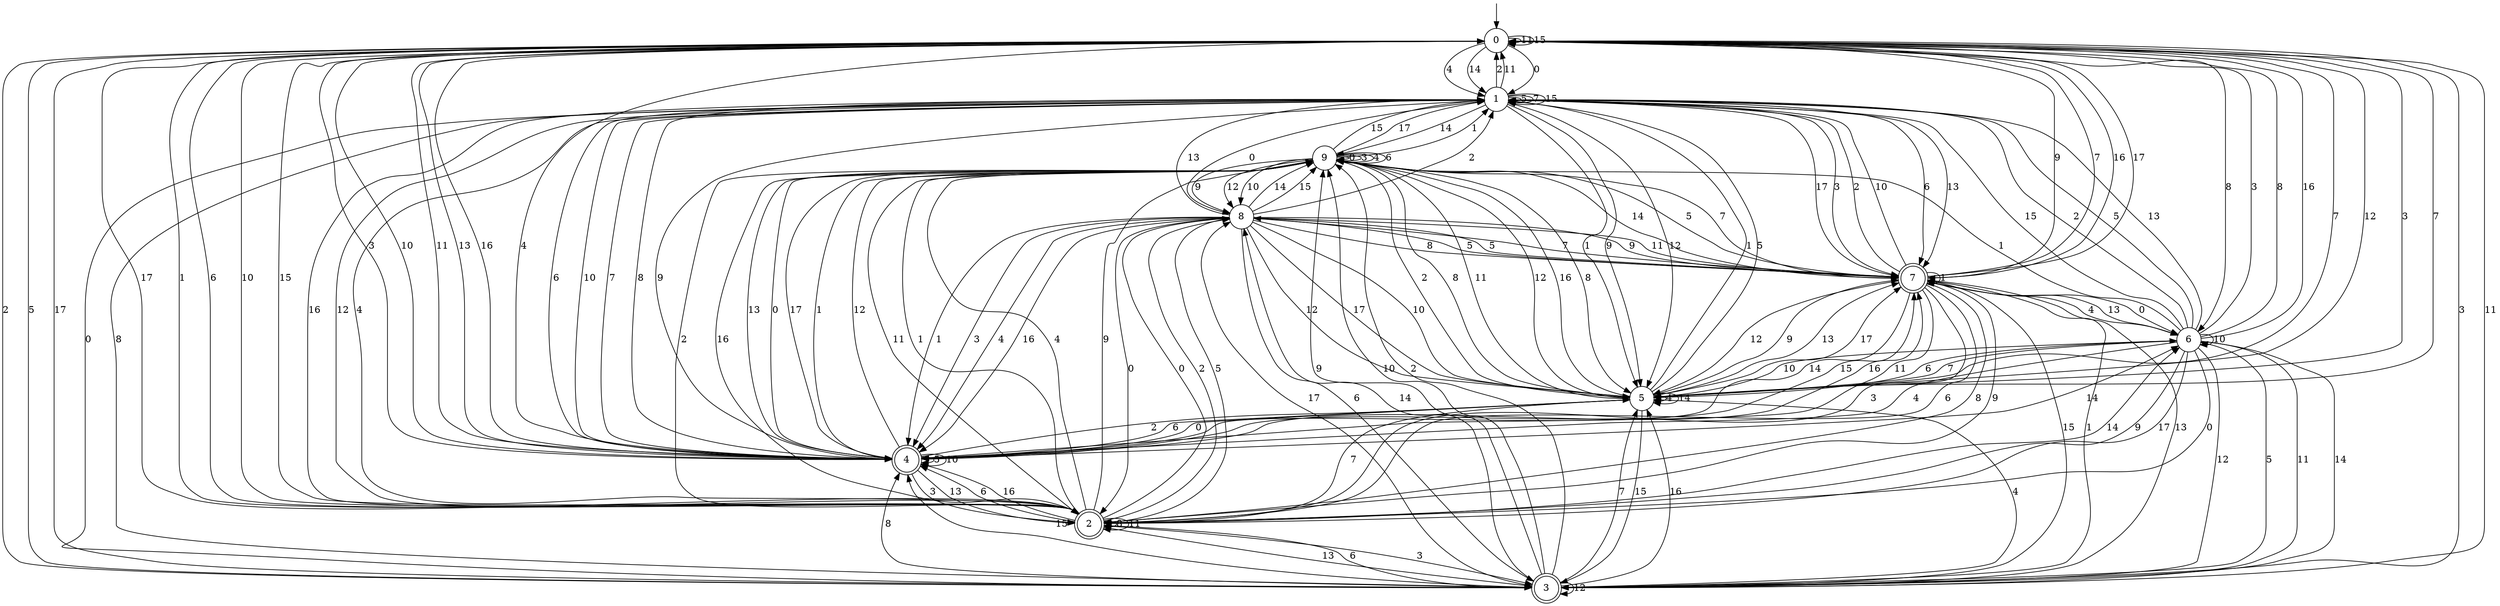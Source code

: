 digraph g {

	s0 [shape="circle" label="0"];
	s1 [shape="circle" label="1"];
	s2 [shape="doublecircle" label="2"];
	s3 [shape="doublecircle" label="3"];
	s4 [shape="doublecircle" label="4"];
	s5 [shape="circle" label="5"];
	s6 [shape="circle" label="6"];
	s7 [shape="doublecircle" label="7"];
	s8 [shape="circle" label="8"];
	s9 [shape="circle" label="9"];
	s0 -> s1 [label="0"];
	s0 -> s2 [label="1"];
	s0 -> s3 [label="2"];
	s0 -> s4 [label="3"];
	s0 -> s1 [label="4"];
	s0 -> s3 [label="5"];
	s0 -> s2 [label="6"];
	s0 -> s5 [label="7"];
	s0 -> s6 [label="8"];
	s0 -> s7 [label="9"];
	s0 -> s4 [label="10"];
	s0 -> s0 [label="11"];
	s0 -> s5 [label="12"];
	s0 -> s4 [label="13"];
	s0 -> s1 [label="14"];
	s0 -> s0 [label="15"];
	s0 -> s4 [label="16"];
	s0 -> s3 [label="17"];
	s1 -> s8 [label="0"];
	s1 -> s5 [label="1"];
	s1 -> s0 [label="2"];
	s1 -> s7 [label="3"];
	s1 -> s2 [label="4"];
	s1 -> s1 [label="5"];
	s1 -> s7 [label="6"];
	s1 -> s1 [label="7"];
	s1 -> s3 [label="8"];
	s1 -> s5 [label="9"];
	s1 -> s4 [label="10"];
	s1 -> s0 [label="11"];
	s1 -> s5 [label="12"];
	s1 -> s7 [label="13"];
	s1 -> s9 [label="14"];
	s1 -> s1 [label="15"];
	s1 -> s2 [label="16"];
	s1 -> s7 [label="17"];
	s2 -> s8 [label="0"];
	s2 -> s9 [label="1"];
	s2 -> s8 [label="2"];
	s2 -> s3 [label="3"];
	s2 -> s9 [label="4"];
	s2 -> s8 [label="5"];
	s2 -> s4 [label="6"];
	s2 -> s5 [label="7"];
	s2 -> s2 [label="8"];
	s2 -> s9 [label="9"];
	s2 -> s0 [label="10"];
	s2 -> s2 [label="11"];
	s2 -> s1 [label="12"];
	s2 -> s3 [label="13"];
	s2 -> s6 [label="14"];
	s2 -> s0 [label="15"];
	s2 -> s4 [label="16"];
	s2 -> s0 [label="17"];
	s3 -> s1 [label="0"];
	s3 -> s7 [label="1"];
	s3 -> s9 [label="2"];
	s3 -> s0 [label="3"];
	s3 -> s5 [label="4"];
	s3 -> s6 [label="5"];
	s3 -> s2 [label="6"];
	s3 -> s5 [label="7"];
	s3 -> s4 [label="8"];
	s3 -> s9 [label="9"];
	s3 -> s9 [label="10"];
	s3 -> s0 [label="11"];
	s3 -> s3 [label="12"];
	s3 -> s7 [label="13"];
	s3 -> s8 [label="14"];
	s3 -> s4 [label="15"];
	s3 -> s5 [label="16"];
	s3 -> s8 [label="17"];
	s4 -> s9 [label="0"];
	s4 -> s9 [label="1"];
	s4 -> s5 [label="2"];
	s4 -> s2 [label="3"];
	s4 -> s0 [label="4"];
	s4 -> s4 [label="5"];
	s4 -> s1 [label="6"];
	s4 -> s1 [label="7"];
	s4 -> s1 [label="8"];
	s4 -> s1 [label="9"];
	s4 -> s4 [label="10"];
	s4 -> s0 [label="11"];
	s4 -> s9 [label="12"];
	s4 -> s2 [label="13"];
	s4 -> s6 [label="14"];
	s4 -> s7 [label="15"];
	s4 -> s7 [label="16"];
	s4 -> s9 [label="17"];
	s5 -> s4 [label="0"];
	s5 -> s1 [label="1"];
	s5 -> s9 [label="2"];
	s5 -> s0 [label="3"];
	s5 -> s5 [label="4"];
	s5 -> s1 [label="5"];
	s5 -> s4 [label="6"];
	s5 -> s0 [label="7"];
	s5 -> s9 [label="8"];
	s5 -> s7 [label="9"];
	s5 -> s6 [label="10"];
	s5 -> s9 [label="11"];
	s5 -> s9 [label="12"];
	s5 -> s7 [label="13"];
	s5 -> s5 [label="14"];
	s5 -> s3 [label="15"];
	s5 -> s9 [label="16"];
	s5 -> s7 [label="17"];
	s6 -> s2 [label="0"];
	s6 -> s9 [label="1"];
	s6 -> s1 [label="2"];
	s6 -> s0 [label="3"];
	s6 -> s4 [label="4"];
	s6 -> s1 [label="5"];
	s6 -> s5 [label="6"];
	s6 -> s5 [label="7"];
	s6 -> s0 [label="8"];
	s6 -> s2 [label="9"];
	s6 -> s6 [label="10"];
	s6 -> s3 [label="11"];
	s6 -> s3 [label="12"];
	s6 -> s1 [label="13"];
	s6 -> s3 [label="14"];
	s6 -> s1 [label="15"];
	s6 -> s0 [label="16"];
	s6 -> s2 [label="17"];
	s7 -> s6 [label="0"];
	s7 -> s7 [label="1"];
	s7 -> s1 [label="2"];
	s7 -> s2 [label="3"];
	s7 -> s6 [label="4"];
	s7 -> s8 [label="5"];
	s7 -> s2 [label="6"];
	s7 -> s0 [label="7"];
	s7 -> s2 [label="8"];
	s7 -> s2 [label="9"];
	s7 -> s1 [label="10"];
	s7 -> s4 [label="11"];
	s7 -> s5 [label="12"];
	s7 -> s6 [label="13"];
	s7 -> s4 [label="14"];
	s7 -> s3 [label="15"];
	s7 -> s0 [label="16"];
	s7 -> s0 [label="17"];
	s8 -> s2 [label="0"];
	s8 -> s4 [label="1"];
	s8 -> s1 [label="2"];
	s8 -> s4 [label="3"];
	s8 -> s4 [label="4"];
	s8 -> s7 [label="5"];
	s8 -> s3 [label="6"];
	s8 -> s7 [label="7"];
	s8 -> s7 [label="8"];
	s8 -> s7 [label="9"];
	s8 -> s5 [label="10"];
	s8 -> s7 [label="11"];
	s8 -> s5 [label="12"];
	s8 -> s1 [label="13"];
	s8 -> s9 [label="14"];
	s8 -> s9 [label="15"];
	s8 -> s4 [label="16"];
	s8 -> s5 [label="17"];
	s9 -> s9 [label="0"];
	s9 -> s1 [label="1"];
	s9 -> s2 [label="2"];
	s9 -> s9 [label="3"];
	s9 -> s9 [label="4"];
	s9 -> s7 [label="5"];
	s9 -> s9 [label="6"];
	s9 -> s7 [label="7"];
	s9 -> s5 [label="8"];
	s9 -> s8 [label="9"];
	s9 -> s8 [label="10"];
	s9 -> s2 [label="11"];
	s9 -> s8 [label="12"];
	s9 -> s4 [label="13"];
	s9 -> s7 [label="14"];
	s9 -> s1 [label="15"];
	s9 -> s2 [label="16"];
	s9 -> s1 [label="17"];

__start0 [label="" shape="none" width="0" height="0"];
__start0 -> s0;

}
